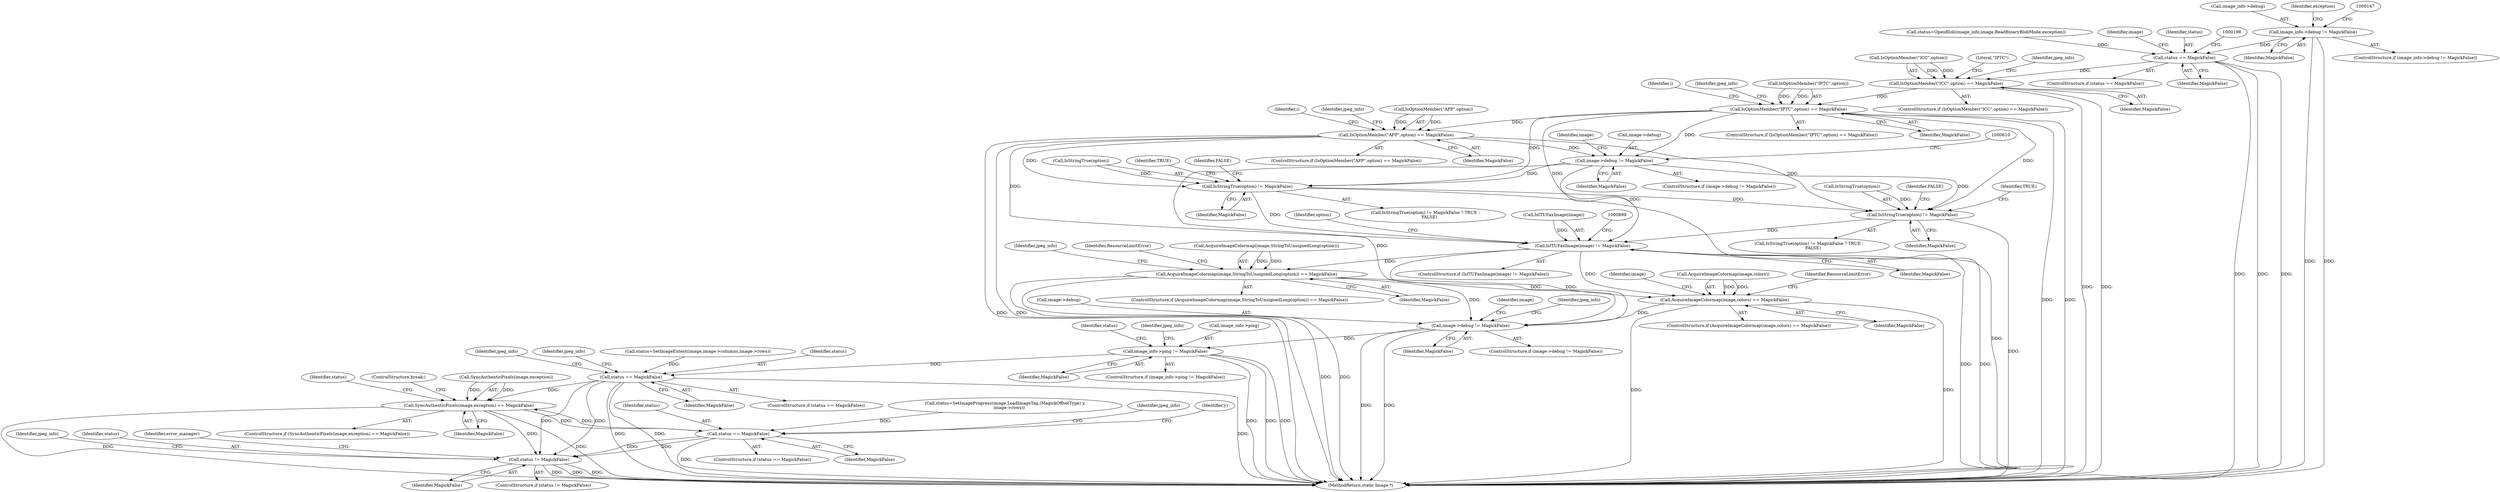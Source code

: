 digraph "0_ImageMagick_58cf5bf4fade82e3b510e8f3463a967278a3e410@pointer" {
"1000141" [label="(Call,image_info->debug != MagickFalse)"];
"1000185" [label="(Call,status == MagickFalse)"];
"1000324" [label="(Call,IsOptionMember(\"ICC\",option) == MagickFalse)"];
"1000335" [label="(Call,IsOptionMember(\"IPTC\",option) == MagickFalse)"];
"1000367" [label="(Call,IsOptionMember(\"APP\",option) == MagickFalse)"];
"1000604" [label="(Call,image->debug != MagickFalse)"];
"1000711" [label="(Call,IsStringTrue(option) != MagickFalse)"];
"1000820" [label="(Call,IsStringTrue(option) != MagickFalse)"];
"1000893" [label="(Call,IsITUFaxImage(image) != MagickFalse)"];
"1000915" [label="(Call,AcquireImageColormap(image,StringToUnsignedLong(option)) == MagickFalse)"];
"1000949" [label="(Call,AcquireImageColormap(image,colors) == MagickFalse)"];
"1000958" [label="(Call,image->debug != MagickFalse)"];
"1001036" [label="(Call,image_info->ping != MagickFalse)"];
"1001063" [label="(Call,status == MagickFalse)"];
"1001791" [label="(Call,SyncAuthenticPixels(image,exception) == MagickFalse)"];
"1001809" [label="(Call,status == MagickFalse)"];
"1001818" [label="(Call,status != MagickFalse)"];
"1000334" [label="(ControlStructure,if (IsOptionMember(\"IPTC\",option) == MagickFalse))"];
"1000914" [label="(ControlStructure,if (AcquireImageColormap(image,StringToUnsignedLong(option)) == MagickFalse))"];
"1001817" [label="(ControlStructure,if (status != MagickFalse))"];
"1000142" [label="(Call,image_info->debug)"];
"1000710" [label="(Call,IsStringTrue(option) != MagickFalse ? TRUE :\n      FALSE)"];
"1000140" [label="(ControlStructure,if (image_info->debug != MagickFalse))"];
"1001052" [label="(Call,status=SetImageExtent(image,image->columns,image->rows))"];
"1001063" [label="(Call,status == MagickFalse)"];
"1001841" [label="(Identifier,jpeg_info)"];
"1000177" [label="(Call,status=OpenBlob(image_info,image,ReadBinaryBlobMode,exception))"];
"1001790" [label="(ControlStructure,if (SyncAuthenticPixels(image,exception) == MagickFalse))"];
"1001808" [label="(ControlStructure,if (status == MagickFalse))"];
"1001366" [label="(Identifier,y)"];
"1001064" [label="(Identifier,status)"];
"1000959" [label="(Call,image->debug)"];
"1000967" [label="(Identifier,image)"];
"1001065" [label="(Identifier,MagickFalse)"];
"1000331" [label="(Identifier,jpeg_info)"];
"1001810" [label="(Identifier,status)"];
"1000145" [label="(Identifier,MagickFalse)"];
"1000342" [label="(Identifier,jpeg_info)"];
"1000824" [label="(Identifier,TRUE)"];
"1000962" [label="(Identifier,MagickFalse)"];
"1000620" [label="(Identifier,image)"];
"1000605" [label="(Call,image->debug)"];
"1000328" [label="(Identifier,MagickFalse)"];
"1000821" [label="(Call,IsStringTrue(option))"];
"1000920" [label="(Identifier,MagickFalse)"];
"1000335" [label="(Call,IsOptionMember(\"IPTC\",option) == MagickFalse)"];
"1000825" [label="(Identifier,FALSE)"];
"1000893" [label="(Call,IsITUFaxImage(image) != MagickFalse)"];
"1000922" [label="(Identifier,ResourceLimitError)"];
"1000141" [label="(Call,image_info->debug != MagickFalse)"];
"1000955" [label="(Identifier,ResourceLimitError)"];
"1001792" [label="(Call,SyncAuthenticPixels(image,exception))"];
"1000948" [label="(ControlStructure,if (AcquireImageColormap(image,colors) == MagickFalse))"];
"1000916" [label="(Call,AcquireImageColormap(image,StringToUnsignedLong(option)))"];
"1001819" [label="(Identifier,status)"];
"1000820" [label="(Call,IsStringTrue(option) != MagickFalse)"];
"1000325" [label="(Call,IsOptionMember(\"ICC\",option))"];
"1000712" [label="(Call,IsStringTrue(option))"];
"1001062" [label="(ControlStructure,if (status == MagickFalse))"];
"1000960" [label="(Identifier,image)"];
"1000185" [label="(Call,status == MagickFalse)"];
"1001012" [label="(Identifier,jpeg_info)"];
"1000608" [label="(Identifier,MagickFalse)"];
"1000711" [label="(Call,IsStringTrue(option) != MagickFalse)"];
"1000366" [label="(ControlStructure,if (IsOptionMember(\"APP\",option) == MagickFalse))"];
"1001809" [label="(Call,status == MagickFalse)"];
"1001040" [label="(Identifier,MagickFalse)"];
"1000324" [label="(Call,IsOptionMember(\"ICC\",option) == MagickFalse)"];
"1001037" [label="(Call,image_info->ping)"];
"1000910" [label="(Identifier,option)"];
"1001053" [label="(Identifier,status)"];
"1000823" [label="(Identifier,MagickFalse)"];
"1001798" [label="(Identifier,status)"];
"1001818" [label="(Call,status != MagickFalse)"];
"1001853" [label="(MethodReturn,static Image *)"];
"1000896" [label="(Identifier,MagickFalse)"];
"1000337" [label="(Literal,\"IPTC\")"];
"1000336" [label="(Call,IsOptionMember(\"IPTC\",option))"];
"1000323" [label="(ControlStructure,if (IsOptionMember(\"ICC\",option) == MagickFalse))"];
"1000353" [label="(Identifier,i)"];
"1000957" [label="(ControlStructure,if (image->debug != MagickFalse))"];
"1001069" [label="(Identifier,jpeg_info)"];
"1001796" [label="(ControlStructure,break;)"];
"1000374" [label="(Identifier,jpeg_info)"];
"1001811" [label="(Identifier,MagickFalse)"];
"1000347" [label="(Identifier,i)"];
"1000715" [label="(Identifier,TRUE)"];
"1000819" [label="(Call,IsStringTrue(option) != MagickFalse ? TRUE :\n      FALSE)"];
"1000339" [label="(Identifier,MagickFalse)"];
"1000371" [label="(Identifier,MagickFalse)"];
"1000367" [label="(Call,IsOptionMember(\"APP\",option) == MagickFalse)"];
"1000187" [label="(Identifier,MagickFalse)"];
"1001083" [label="(Identifier,jpeg_info)"];
"1001036" [label="(Call,image_info->ping != MagickFalse)"];
"1000604" [label="(Call,image->debug != MagickFalse)"];
"1001797" [label="(Call,status=SetImageProgress(image,LoadImageTag,(MagickOffsetType) y,\n      image->rows))"];
"1000928" [label="(Identifier,jpeg_info)"];
"1000949" [label="(Call,AcquireImageColormap(image,colors) == MagickFalse)"];
"1000892" [label="(ControlStructure,if (IsITUFaxImage(image) != MagickFalse))"];
"1000603" [label="(ControlStructure,if (image->debug != MagickFalse))"];
"1000950" [label="(Call,AcquireImageColormap(image,colors))"];
"1001791" [label="(Call,SyncAuthenticPixels(image,exception) == MagickFalse)"];
"1000190" [label="(Identifier,image)"];
"1001795" [label="(Identifier,MagickFalse)"];
"1000894" [label="(Call,IsITUFaxImage(image))"];
"1000157" [label="(Identifier,exception)"];
"1001044" [label="(Identifier,jpeg_info)"];
"1000186" [label="(Identifier,status)"];
"1001815" [label="(Identifier,jpeg_info)"];
"1000958" [label="(Call,image->debug != MagickFalse)"];
"1001824" [label="(Identifier,error_manager)"];
"1001820" [label="(Identifier,MagickFalse)"];
"1000953" [label="(Identifier,MagickFalse)"];
"1000184" [label="(ControlStructure,if (status == MagickFalse))"];
"1000716" [label="(Identifier,FALSE)"];
"1001035" [label="(ControlStructure,if (image_info->ping != MagickFalse))"];
"1000915" [label="(Call,AcquireImageColormap(image,StringToUnsignedLong(option)) == MagickFalse)"];
"1000714" [label="(Identifier,MagickFalse)"];
"1000368" [label="(Call,IsOptionMember(\"APP\",option))"];
"1000141" -> "1000140"  [label="AST: "];
"1000141" -> "1000145"  [label="CFG: "];
"1000142" -> "1000141"  [label="AST: "];
"1000145" -> "1000141"  [label="AST: "];
"1000147" -> "1000141"  [label="CFG: "];
"1000157" -> "1000141"  [label="CFG: "];
"1000141" -> "1001853"  [label="DDG: "];
"1000141" -> "1001853"  [label="DDG: "];
"1000141" -> "1000185"  [label="DDG: "];
"1000185" -> "1000184"  [label="AST: "];
"1000185" -> "1000187"  [label="CFG: "];
"1000186" -> "1000185"  [label="AST: "];
"1000187" -> "1000185"  [label="AST: "];
"1000190" -> "1000185"  [label="CFG: "];
"1000198" -> "1000185"  [label="CFG: "];
"1000185" -> "1001853"  [label="DDG: "];
"1000185" -> "1001853"  [label="DDG: "];
"1000185" -> "1001853"  [label="DDG: "];
"1000177" -> "1000185"  [label="DDG: "];
"1000185" -> "1000324"  [label="DDG: "];
"1000324" -> "1000323"  [label="AST: "];
"1000324" -> "1000328"  [label="CFG: "];
"1000325" -> "1000324"  [label="AST: "];
"1000328" -> "1000324"  [label="AST: "];
"1000331" -> "1000324"  [label="CFG: "];
"1000337" -> "1000324"  [label="CFG: "];
"1000324" -> "1001853"  [label="DDG: "];
"1000324" -> "1001853"  [label="DDG: "];
"1000325" -> "1000324"  [label="DDG: "];
"1000325" -> "1000324"  [label="DDG: "];
"1000324" -> "1000335"  [label="DDG: "];
"1000335" -> "1000334"  [label="AST: "];
"1000335" -> "1000339"  [label="CFG: "];
"1000336" -> "1000335"  [label="AST: "];
"1000339" -> "1000335"  [label="AST: "];
"1000342" -> "1000335"  [label="CFG: "];
"1000347" -> "1000335"  [label="CFG: "];
"1000335" -> "1001853"  [label="DDG: "];
"1000335" -> "1001853"  [label="DDG: "];
"1000336" -> "1000335"  [label="DDG: "];
"1000336" -> "1000335"  [label="DDG: "];
"1000335" -> "1000367"  [label="DDG: "];
"1000335" -> "1000604"  [label="DDG: "];
"1000335" -> "1000711"  [label="DDG: "];
"1000335" -> "1000820"  [label="DDG: "];
"1000335" -> "1000893"  [label="DDG: "];
"1000367" -> "1000366"  [label="AST: "];
"1000367" -> "1000371"  [label="CFG: "];
"1000368" -> "1000367"  [label="AST: "];
"1000371" -> "1000367"  [label="AST: "];
"1000374" -> "1000367"  [label="CFG: "];
"1000353" -> "1000367"  [label="CFG: "];
"1000367" -> "1001853"  [label="DDG: "];
"1000367" -> "1001853"  [label="DDG: "];
"1000368" -> "1000367"  [label="DDG: "];
"1000368" -> "1000367"  [label="DDG: "];
"1000367" -> "1000604"  [label="DDG: "];
"1000367" -> "1000711"  [label="DDG: "];
"1000367" -> "1000820"  [label="DDG: "];
"1000367" -> "1000893"  [label="DDG: "];
"1000604" -> "1000603"  [label="AST: "];
"1000604" -> "1000608"  [label="CFG: "];
"1000605" -> "1000604"  [label="AST: "];
"1000608" -> "1000604"  [label="AST: "];
"1000610" -> "1000604"  [label="CFG: "];
"1000620" -> "1000604"  [label="CFG: "];
"1000604" -> "1000711"  [label="DDG: "];
"1000604" -> "1000820"  [label="DDG: "];
"1000604" -> "1000893"  [label="DDG: "];
"1000604" -> "1000958"  [label="DDG: "];
"1000711" -> "1000710"  [label="AST: "];
"1000711" -> "1000714"  [label="CFG: "];
"1000712" -> "1000711"  [label="AST: "];
"1000714" -> "1000711"  [label="AST: "];
"1000715" -> "1000711"  [label="CFG: "];
"1000716" -> "1000711"  [label="CFG: "];
"1000711" -> "1001853"  [label="DDG: "];
"1000712" -> "1000711"  [label="DDG: "];
"1000711" -> "1000820"  [label="DDG: "];
"1000711" -> "1000893"  [label="DDG: "];
"1000820" -> "1000819"  [label="AST: "];
"1000820" -> "1000823"  [label="CFG: "];
"1000821" -> "1000820"  [label="AST: "];
"1000823" -> "1000820"  [label="AST: "];
"1000824" -> "1000820"  [label="CFG: "];
"1000825" -> "1000820"  [label="CFG: "];
"1000820" -> "1001853"  [label="DDG: "];
"1000821" -> "1000820"  [label="DDG: "];
"1000820" -> "1000893"  [label="DDG: "];
"1000893" -> "1000892"  [label="AST: "];
"1000893" -> "1000896"  [label="CFG: "];
"1000894" -> "1000893"  [label="AST: "];
"1000896" -> "1000893"  [label="AST: "];
"1000899" -> "1000893"  [label="CFG: "];
"1000910" -> "1000893"  [label="CFG: "];
"1000893" -> "1001853"  [label="DDG: "];
"1000893" -> "1001853"  [label="DDG: "];
"1000894" -> "1000893"  [label="DDG: "];
"1000893" -> "1000915"  [label="DDG: "];
"1000893" -> "1000949"  [label="DDG: "];
"1000893" -> "1000958"  [label="DDG: "];
"1000915" -> "1000914"  [label="AST: "];
"1000915" -> "1000920"  [label="CFG: "];
"1000916" -> "1000915"  [label="AST: "];
"1000920" -> "1000915"  [label="AST: "];
"1000922" -> "1000915"  [label="CFG: "];
"1000928" -> "1000915"  [label="CFG: "];
"1000915" -> "1001853"  [label="DDG: "];
"1000915" -> "1001853"  [label="DDG: "];
"1000916" -> "1000915"  [label="DDG: "];
"1000916" -> "1000915"  [label="DDG: "];
"1000915" -> "1000949"  [label="DDG: "];
"1000915" -> "1000958"  [label="DDG: "];
"1000949" -> "1000948"  [label="AST: "];
"1000949" -> "1000953"  [label="CFG: "];
"1000950" -> "1000949"  [label="AST: "];
"1000953" -> "1000949"  [label="AST: "];
"1000955" -> "1000949"  [label="CFG: "];
"1000960" -> "1000949"  [label="CFG: "];
"1000949" -> "1001853"  [label="DDG: "];
"1000949" -> "1001853"  [label="DDG: "];
"1000950" -> "1000949"  [label="DDG: "];
"1000950" -> "1000949"  [label="DDG: "];
"1000949" -> "1000958"  [label="DDG: "];
"1000958" -> "1000957"  [label="AST: "];
"1000958" -> "1000962"  [label="CFG: "];
"1000959" -> "1000958"  [label="AST: "];
"1000962" -> "1000958"  [label="AST: "];
"1000967" -> "1000958"  [label="CFG: "];
"1001012" -> "1000958"  [label="CFG: "];
"1000958" -> "1001853"  [label="DDG: "];
"1000958" -> "1001853"  [label="DDG: "];
"1000958" -> "1001036"  [label="DDG: "];
"1001036" -> "1001035"  [label="AST: "];
"1001036" -> "1001040"  [label="CFG: "];
"1001037" -> "1001036"  [label="AST: "];
"1001040" -> "1001036"  [label="AST: "];
"1001044" -> "1001036"  [label="CFG: "];
"1001053" -> "1001036"  [label="CFG: "];
"1001036" -> "1001853"  [label="DDG: "];
"1001036" -> "1001853"  [label="DDG: "];
"1001036" -> "1001853"  [label="DDG: "];
"1001036" -> "1001063"  [label="DDG: "];
"1001063" -> "1001062"  [label="AST: "];
"1001063" -> "1001065"  [label="CFG: "];
"1001064" -> "1001063"  [label="AST: "];
"1001065" -> "1001063"  [label="AST: "];
"1001069" -> "1001063"  [label="CFG: "];
"1001083" -> "1001063"  [label="CFG: "];
"1001063" -> "1001853"  [label="DDG: "];
"1001063" -> "1001853"  [label="DDG: "];
"1001063" -> "1001853"  [label="DDG: "];
"1001052" -> "1001063"  [label="DDG: "];
"1001063" -> "1001791"  [label="DDG: "];
"1001063" -> "1001818"  [label="DDG: "];
"1001063" -> "1001818"  [label="DDG: "];
"1001791" -> "1001790"  [label="AST: "];
"1001791" -> "1001795"  [label="CFG: "];
"1001792" -> "1001791"  [label="AST: "];
"1001795" -> "1001791"  [label="AST: "];
"1001796" -> "1001791"  [label="CFG: "];
"1001798" -> "1001791"  [label="CFG: "];
"1001791" -> "1001853"  [label="DDG: "];
"1001791" -> "1001853"  [label="DDG: "];
"1001792" -> "1001791"  [label="DDG: "];
"1001792" -> "1001791"  [label="DDG: "];
"1001809" -> "1001791"  [label="DDG: "];
"1001791" -> "1001809"  [label="DDG: "];
"1001791" -> "1001818"  [label="DDG: "];
"1001809" -> "1001808"  [label="AST: "];
"1001809" -> "1001811"  [label="CFG: "];
"1001810" -> "1001809"  [label="AST: "];
"1001811" -> "1001809"  [label="AST: "];
"1001815" -> "1001809"  [label="CFG: "];
"1001366" -> "1001809"  [label="CFG: "];
"1001809" -> "1001853"  [label="DDG: "];
"1001797" -> "1001809"  [label="DDG: "];
"1001809" -> "1001818"  [label="DDG: "];
"1001809" -> "1001818"  [label="DDG: "];
"1001818" -> "1001817"  [label="AST: "];
"1001818" -> "1001820"  [label="CFG: "];
"1001819" -> "1001818"  [label="AST: "];
"1001820" -> "1001818"  [label="AST: "];
"1001824" -> "1001818"  [label="CFG: "];
"1001841" -> "1001818"  [label="CFG: "];
"1001818" -> "1001853"  [label="DDG: "];
"1001818" -> "1001853"  [label="DDG: "];
"1001818" -> "1001853"  [label="DDG: "];
}
